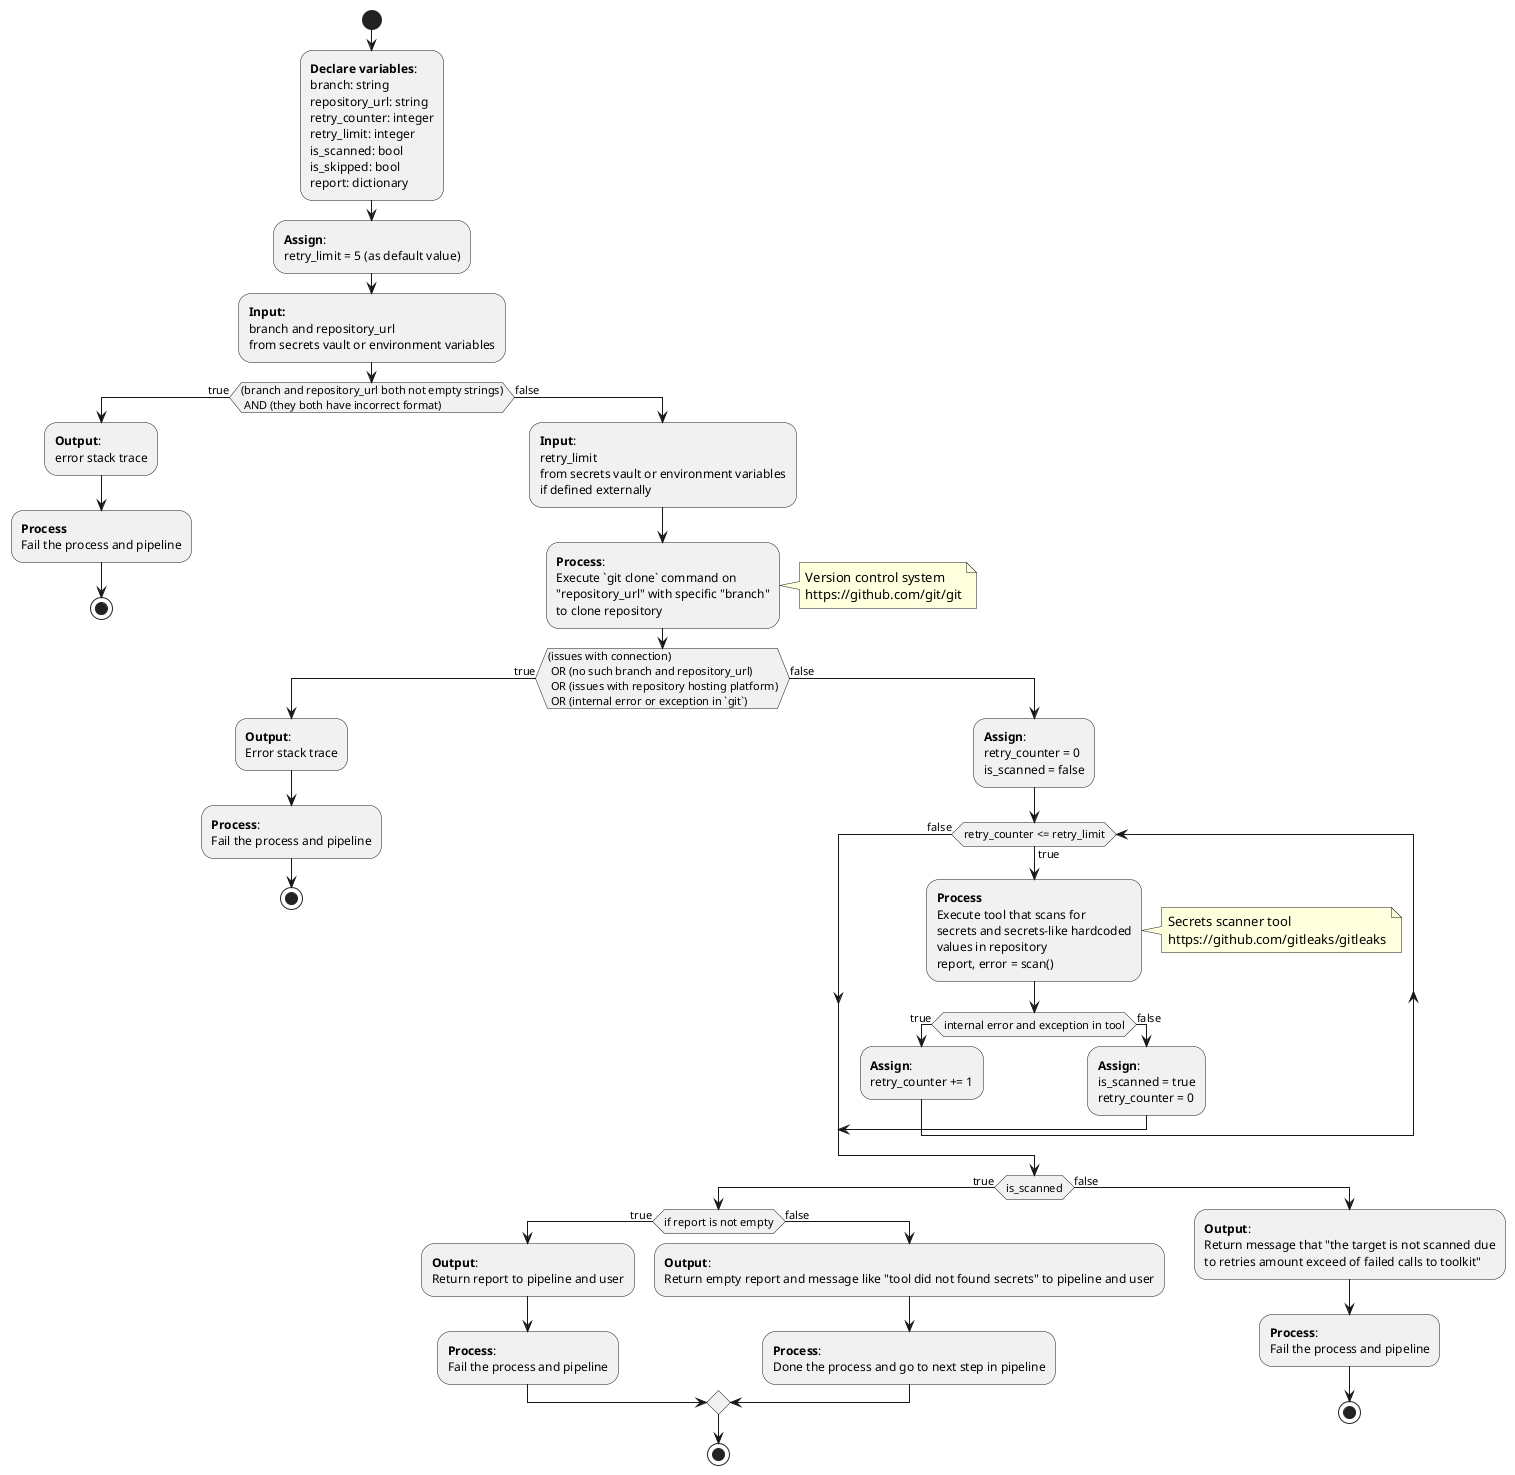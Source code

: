 @startuml
start
:**Declare variables**:
branch: string
repository_url: string
retry_counter: integer
retry_limit: integer
is_scanned: bool
is_skipped: bool
report: dictionary;

:**Assign**:
retry_limit = 5 (as default value);

:**Input:**
branch and repository_url
from secrets vault or environment variables;

if ((branch and repository_url both not empty strings)\n AND (they both have incorrect format)) then (true)
    :**Output**:
    error stack trace;
    :**Process**
    Fail the process and pipeline;
    stop
else (false)
    :**Input**:
    retry_limit
    from secrets vault or environment variables
    if defined externally;
    
    :**Process**:
    Execute `git clone` command on
    "repository_url" with specific "branch"
    to clone repository;
    note right
        Version control system
        https://github.com/git/git
    end note
    
    'TODO: add retries to git clone
    'TODO: check if it is really files there and hash correct
    'TODO: change report_data to report.json directly save to file system
    'TODO: is_suppresed/skipped
    if ((issues with connection)\n OR (no such branch and repository_url)\n OR (issues with repository hosting platform)\n OR (internal error or exception in `git`)) then (true)
        :**Output**:
        Error stack trace;
        :**Process**:
        Fail the process and pipeline;
        stop
    else (false)
        :**Assign**:
        retry_counter = 0
        is_scanned = false;
        while (retry_counter <= retry_limit) is (true)
            :**Process**
            Execute tool that scans for
            secrets and secrets-like hardcoded
            values in repository
            report, error = scan();
            note right
                Secrets scanner tool
                https://github.com/gitleaks/gitleaks
            end note
            if (internal error and exception in tool) then (true)
                :**Assign**:
                retry_counter += 1;
            else (false)
                :**Assign**:
                is_scanned = true
                retry_counter = 0;
                break
            endif
        endwhile (false)
        
        if (is_scanned) then (true)
            if (if report is not empty) then (true) 
                :**Output**:
                Return report to pipeline and user;
                :**Process**:
                Fail the process and pipeline;
            else (false)
                :**Output**:
                Return empty report and message like "tool did not found secrets" to pipeline and user;
                :**Process**:
                Done the process and go to next step in pipeline;
            endif
            stop
        else (false)
            :**Output**:
            Return message that "the target is not scanned due
            to retries amount exceed of failed calls to toolkit";
            :**Process**:
            Fail the process and pipeline;
            stop
        endif
@enduml
